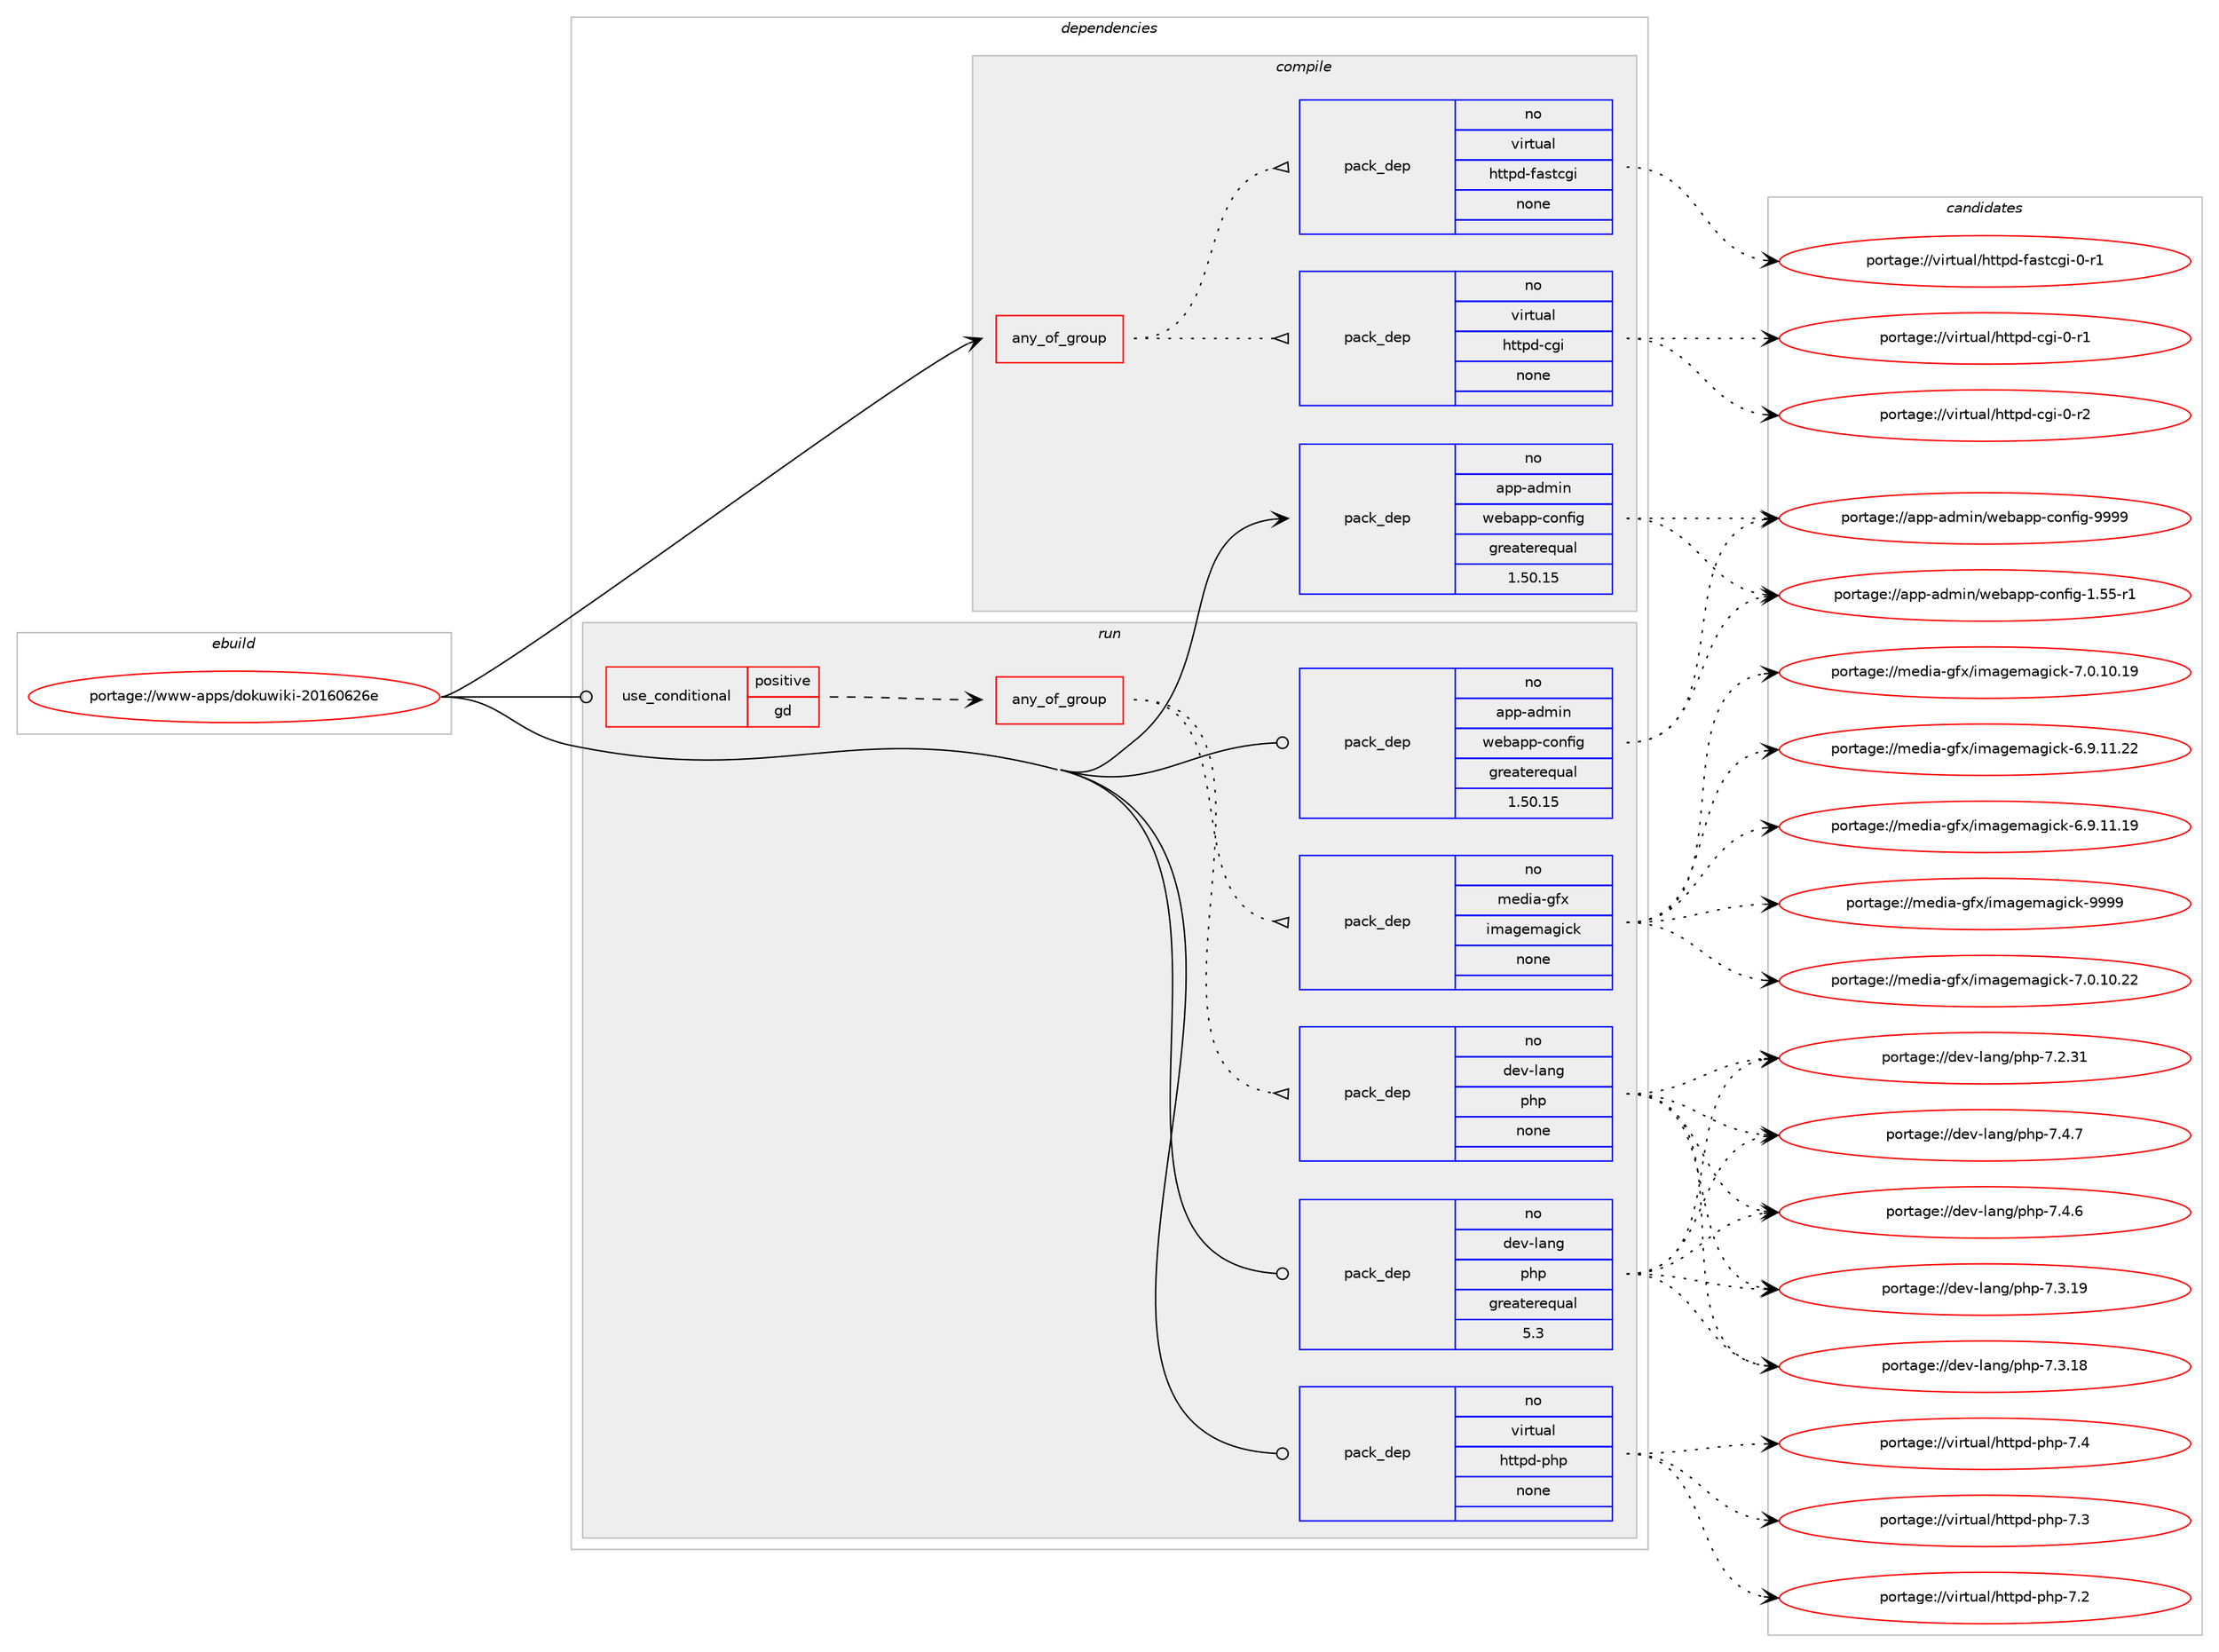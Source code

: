digraph prolog {

# *************
# Graph options
# *************

newrank=true;
concentrate=true;
compound=true;
graph [rankdir=LR,fontname=Helvetica,fontsize=10,ranksep=1.5];#, ranksep=2.5, nodesep=0.2];
edge  [arrowhead=vee];
node  [fontname=Helvetica,fontsize=10];

# **********
# The ebuild
# **********

subgraph cluster_leftcol {
color=gray;
rank=same;
label=<<i>ebuild</i>>;
id [label="portage://www-apps/dokuwiki-20160626e", color=red, width=4, href="../www-apps/dokuwiki-20160626e.svg"];
}

# ****************
# The dependencies
# ****************

subgraph cluster_midcol {
color=gray;
label=<<i>dependencies</i>>;
subgraph cluster_compile {
fillcolor="#eeeeee";
style=filled;
label=<<i>compile</i>>;
subgraph any29 {
dependency2114 [label=<<TABLE BORDER="0" CELLBORDER="1" CELLSPACING="0" CELLPADDING="4"><TR><TD CELLPADDING="10">any_of_group</TD></TR></TABLE>>, shape=none, color=red];subgraph pack1849 {
dependency2115 [label=<<TABLE BORDER="0" CELLBORDER="1" CELLSPACING="0" CELLPADDING="4" WIDTH="220"><TR><TD ROWSPAN="6" CELLPADDING="30">pack_dep</TD></TR><TR><TD WIDTH="110">no</TD></TR><TR><TD>virtual</TD></TR><TR><TD>httpd-cgi</TD></TR><TR><TD>none</TD></TR><TR><TD></TD></TR></TABLE>>, shape=none, color=blue];
}
dependency2114:e -> dependency2115:w [weight=20,style="dotted",arrowhead="oinv"];
subgraph pack1850 {
dependency2116 [label=<<TABLE BORDER="0" CELLBORDER="1" CELLSPACING="0" CELLPADDING="4" WIDTH="220"><TR><TD ROWSPAN="6" CELLPADDING="30">pack_dep</TD></TR><TR><TD WIDTH="110">no</TD></TR><TR><TD>virtual</TD></TR><TR><TD>httpd-fastcgi</TD></TR><TR><TD>none</TD></TR><TR><TD></TD></TR></TABLE>>, shape=none, color=blue];
}
dependency2114:e -> dependency2116:w [weight=20,style="dotted",arrowhead="oinv"];
}
id:e -> dependency2114:w [weight=20,style="solid",arrowhead="vee"];
subgraph pack1851 {
dependency2117 [label=<<TABLE BORDER="0" CELLBORDER="1" CELLSPACING="0" CELLPADDING="4" WIDTH="220"><TR><TD ROWSPAN="6" CELLPADDING="30">pack_dep</TD></TR><TR><TD WIDTH="110">no</TD></TR><TR><TD>app-admin</TD></TR><TR><TD>webapp-config</TD></TR><TR><TD>greaterequal</TD></TR><TR><TD>1.50.15</TD></TR></TABLE>>, shape=none, color=blue];
}
id:e -> dependency2117:w [weight=20,style="solid",arrowhead="vee"];
}
subgraph cluster_compileandrun {
fillcolor="#eeeeee";
style=filled;
label=<<i>compile and run</i>>;
}
subgraph cluster_run {
fillcolor="#eeeeee";
style=filled;
label=<<i>run</i>>;
subgraph cond234 {
dependency2118 [label=<<TABLE BORDER="0" CELLBORDER="1" CELLSPACING="0" CELLPADDING="4"><TR><TD ROWSPAN="3" CELLPADDING="10">use_conditional</TD></TR><TR><TD>positive</TD></TR><TR><TD>gd</TD></TR></TABLE>>, shape=none, color=red];
subgraph any30 {
dependency2119 [label=<<TABLE BORDER="0" CELLBORDER="1" CELLSPACING="0" CELLPADDING="4"><TR><TD CELLPADDING="10">any_of_group</TD></TR></TABLE>>, shape=none, color=red];subgraph pack1852 {
dependency2120 [label=<<TABLE BORDER="0" CELLBORDER="1" CELLSPACING="0" CELLPADDING="4" WIDTH="220"><TR><TD ROWSPAN="6" CELLPADDING="30">pack_dep</TD></TR><TR><TD WIDTH="110">no</TD></TR><TR><TD>dev-lang</TD></TR><TR><TD>php</TD></TR><TR><TD>none</TD></TR><TR><TD></TD></TR></TABLE>>, shape=none, color=blue];
}
dependency2119:e -> dependency2120:w [weight=20,style="dotted",arrowhead="oinv"];
subgraph pack1853 {
dependency2121 [label=<<TABLE BORDER="0" CELLBORDER="1" CELLSPACING="0" CELLPADDING="4" WIDTH="220"><TR><TD ROWSPAN="6" CELLPADDING="30">pack_dep</TD></TR><TR><TD WIDTH="110">no</TD></TR><TR><TD>media-gfx</TD></TR><TR><TD>imagemagick</TD></TR><TR><TD>none</TD></TR><TR><TD></TD></TR></TABLE>>, shape=none, color=blue];
}
dependency2119:e -> dependency2121:w [weight=20,style="dotted",arrowhead="oinv"];
}
dependency2118:e -> dependency2119:w [weight=20,style="dashed",arrowhead="vee"];
}
id:e -> dependency2118:w [weight=20,style="solid",arrowhead="odot"];
subgraph pack1854 {
dependency2122 [label=<<TABLE BORDER="0" CELLBORDER="1" CELLSPACING="0" CELLPADDING="4" WIDTH="220"><TR><TD ROWSPAN="6" CELLPADDING="30">pack_dep</TD></TR><TR><TD WIDTH="110">no</TD></TR><TR><TD>app-admin</TD></TR><TR><TD>webapp-config</TD></TR><TR><TD>greaterequal</TD></TR><TR><TD>1.50.15</TD></TR></TABLE>>, shape=none, color=blue];
}
id:e -> dependency2122:w [weight=20,style="solid",arrowhead="odot"];
subgraph pack1855 {
dependency2123 [label=<<TABLE BORDER="0" CELLBORDER="1" CELLSPACING="0" CELLPADDING="4" WIDTH="220"><TR><TD ROWSPAN="6" CELLPADDING="30">pack_dep</TD></TR><TR><TD WIDTH="110">no</TD></TR><TR><TD>dev-lang</TD></TR><TR><TD>php</TD></TR><TR><TD>greaterequal</TD></TR><TR><TD>5.3</TD></TR></TABLE>>, shape=none, color=blue];
}
id:e -> dependency2123:w [weight=20,style="solid",arrowhead="odot"];
subgraph pack1856 {
dependency2124 [label=<<TABLE BORDER="0" CELLBORDER="1" CELLSPACING="0" CELLPADDING="4" WIDTH="220"><TR><TD ROWSPAN="6" CELLPADDING="30">pack_dep</TD></TR><TR><TD WIDTH="110">no</TD></TR><TR><TD>virtual</TD></TR><TR><TD>httpd-php</TD></TR><TR><TD>none</TD></TR><TR><TD></TD></TR></TABLE>>, shape=none, color=blue];
}
id:e -> dependency2124:w [weight=20,style="solid",arrowhead="odot"];
}
}

# **************
# The candidates
# **************

subgraph cluster_choices {
rank=same;
color=gray;
label=<<i>candidates</i>>;

subgraph choice1849 {
color=black;
nodesep=1;
choice1181051141161179710847104116116112100459910310545484511450 [label="portage://virtual/httpd-cgi-0-r2", color=red, width=4,href="../virtual/httpd-cgi-0-r2.svg"];
choice1181051141161179710847104116116112100459910310545484511449 [label="portage://virtual/httpd-cgi-0-r1", color=red, width=4,href="../virtual/httpd-cgi-0-r1.svg"];
dependency2115:e -> choice1181051141161179710847104116116112100459910310545484511450:w [style=dotted,weight="100"];
dependency2115:e -> choice1181051141161179710847104116116112100459910310545484511449:w [style=dotted,weight="100"];
}
subgraph choice1850 {
color=black;
nodesep=1;
choice118105114116117971084710411611611210045102971151169910310545484511449 [label="portage://virtual/httpd-fastcgi-0-r1", color=red, width=4,href="../virtual/httpd-fastcgi-0-r1.svg"];
dependency2116:e -> choice118105114116117971084710411611611210045102971151169910310545484511449:w [style=dotted,weight="100"];
}
subgraph choice1851 {
color=black;
nodesep=1;
choice97112112459710010910511047119101989711211245991111101021051034557575757 [label="portage://app-admin/webapp-config-9999", color=red, width=4,href="../app-admin/webapp-config-9999.svg"];
choice971121124597100109105110471191019897112112459911111010210510345494653534511449 [label="portage://app-admin/webapp-config-1.55-r1", color=red, width=4,href="../app-admin/webapp-config-1.55-r1.svg"];
dependency2117:e -> choice97112112459710010910511047119101989711211245991111101021051034557575757:w [style=dotted,weight="100"];
dependency2117:e -> choice971121124597100109105110471191019897112112459911111010210510345494653534511449:w [style=dotted,weight="100"];
}
subgraph choice1852 {
color=black;
nodesep=1;
choice100101118451089711010347112104112455546524655 [label="portage://dev-lang/php-7.4.7", color=red, width=4,href="../dev-lang/php-7.4.7.svg"];
choice100101118451089711010347112104112455546524654 [label="portage://dev-lang/php-7.4.6", color=red, width=4,href="../dev-lang/php-7.4.6.svg"];
choice10010111845108971101034711210411245554651464957 [label="portage://dev-lang/php-7.3.19", color=red, width=4,href="../dev-lang/php-7.3.19.svg"];
choice10010111845108971101034711210411245554651464956 [label="portage://dev-lang/php-7.3.18", color=red, width=4,href="../dev-lang/php-7.3.18.svg"];
choice10010111845108971101034711210411245554650465149 [label="portage://dev-lang/php-7.2.31", color=red, width=4,href="../dev-lang/php-7.2.31.svg"];
dependency2120:e -> choice100101118451089711010347112104112455546524655:w [style=dotted,weight="100"];
dependency2120:e -> choice100101118451089711010347112104112455546524654:w [style=dotted,weight="100"];
dependency2120:e -> choice10010111845108971101034711210411245554651464957:w [style=dotted,weight="100"];
dependency2120:e -> choice10010111845108971101034711210411245554651464956:w [style=dotted,weight="100"];
dependency2120:e -> choice10010111845108971101034711210411245554650465149:w [style=dotted,weight="100"];
}
subgraph choice1853 {
color=black;
nodesep=1;
choice1091011001059745103102120471051099710310110997103105991074557575757 [label="portage://media-gfx/imagemagick-9999", color=red, width=4,href="../media-gfx/imagemagick-9999.svg"];
choice10910110010597451031021204710510997103101109971031059910745554648464948465050 [label="portage://media-gfx/imagemagick-7.0.10.22", color=red, width=4,href="../media-gfx/imagemagick-7.0.10.22.svg"];
choice10910110010597451031021204710510997103101109971031059910745554648464948464957 [label="portage://media-gfx/imagemagick-7.0.10.19", color=red, width=4,href="../media-gfx/imagemagick-7.0.10.19.svg"];
choice10910110010597451031021204710510997103101109971031059910745544657464949465050 [label="portage://media-gfx/imagemagick-6.9.11.22", color=red, width=4,href="../media-gfx/imagemagick-6.9.11.22.svg"];
choice10910110010597451031021204710510997103101109971031059910745544657464949464957 [label="portage://media-gfx/imagemagick-6.9.11.19", color=red, width=4,href="../media-gfx/imagemagick-6.9.11.19.svg"];
dependency2121:e -> choice1091011001059745103102120471051099710310110997103105991074557575757:w [style=dotted,weight="100"];
dependency2121:e -> choice10910110010597451031021204710510997103101109971031059910745554648464948465050:w [style=dotted,weight="100"];
dependency2121:e -> choice10910110010597451031021204710510997103101109971031059910745554648464948464957:w [style=dotted,weight="100"];
dependency2121:e -> choice10910110010597451031021204710510997103101109971031059910745544657464949465050:w [style=dotted,weight="100"];
dependency2121:e -> choice10910110010597451031021204710510997103101109971031059910745544657464949464957:w [style=dotted,weight="100"];
}
subgraph choice1854 {
color=black;
nodesep=1;
choice97112112459710010910511047119101989711211245991111101021051034557575757 [label="portage://app-admin/webapp-config-9999", color=red, width=4,href="../app-admin/webapp-config-9999.svg"];
choice971121124597100109105110471191019897112112459911111010210510345494653534511449 [label="portage://app-admin/webapp-config-1.55-r1", color=red, width=4,href="../app-admin/webapp-config-1.55-r1.svg"];
dependency2122:e -> choice97112112459710010910511047119101989711211245991111101021051034557575757:w [style=dotted,weight="100"];
dependency2122:e -> choice971121124597100109105110471191019897112112459911111010210510345494653534511449:w [style=dotted,weight="100"];
}
subgraph choice1855 {
color=black;
nodesep=1;
choice100101118451089711010347112104112455546524655 [label="portage://dev-lang/php-7.4.7", color=red, width=4,href="../dev-lang/php-7.4.7.svg"];
choice100101118451089711010347112104112455546524654 [label="portage://dev-lang/php-7.4.6", color=red, width=4,href="../dev-lang/php-7.4.6.svg"];
choice10010111845108971101034711210411245554651464957 [label="portage://dev-lang/php-7.3.19", color=red, width=4,href="../dev-lang/php-7.3.19.svg"];
choice10010111845108971101034711210411245554651464956 [label="portage://dev-lang/php-7.3.18", color=red, width=4,href="../dev-lang/php-7.3.18.svg"];
choice10010111845108971101034711210411245554650465149 [label="portage://dev-lang/php-7.2.31", color=red, width=4,href="../dev-lang/php-7.2.31.svg"];
dependency2123:e -> choice100101118451089711010347112104112455546524655:w [style=dotted,weight="100"];
dependency2123:e -> choice100101118451089711010347112104112455546524654:w [style=dotted,weight="100"];
dependency2123:e -> choice10010111845108971101034711210411245554651464957:w [style=dotted,weight="100"];
dependency2123:e -> choice10010111845108971101034711210411245554651464956:w [style=dotted,weight="100"];
dependency2123:e -> choice10010111845108971101034711210411245554650465149:w [style=dotted,weight="100"];
}
subgraph choice1856 {
color=black;
nodesep=1;
choice11810511411611797108471041161161121004511210411245554652 [label="portage://virtual/httpd-php-7.4", color=red, width=4,href="../virtual/httpd-php-7.4.svg"];
choice11810511411611797108471041161161121004511210411245554651 [label="portage://virtual/httpd-php-7.3", color=red, width=4,href="../virtual/httpd-php-7.3.svg"];
choice11810511411611797108471041161161121004511210411245554650 [label="portage://virtual/httpd-php-7.2", color=red, width=4,href="../virtual/httpd-php-7.2.svg"];
dependency2124:e -> choice11810511411611797108471041161161121004511210411245554652:w [style=dotted,weight="100"];
dependency2124:e -> choice11810511411611797108471041161161121004511210411245554651:w [style=dotted,weight="100"];
dependency2124:e -> choice11810511411611797108471041161161121004511210411245554650:w [style=dotted,weight="100"];
}
}

}
